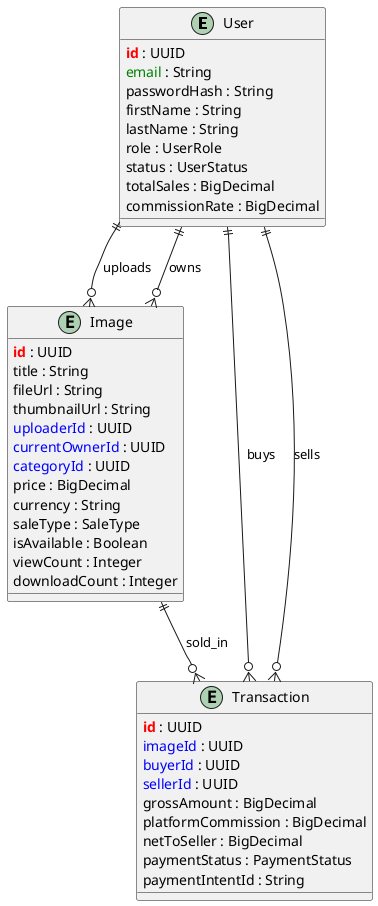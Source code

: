 @startuml Digital_Marketplace_Entities

!define primary_key(field) <b><color:red>field</color></b>
!define foreign_key(field) <color:blue>field</color>
!define unique_key(field) <color:green>field</color>

entity User {
  primary_key(id) : UUID
  unique_key(email) : String
  passwordHash : String
  firstName : String
  lastName : String
  role : UserRole
  status : UserStatus
  totalSales : BigDecimal
  commissionRate : BigDecimal
}

entity Image {
  primary_key(id) : UUID
  title : String
  fileUrl : String
  thumbnailUrl : String
  foreign_key(uploaderId) : UUID
  foreign_key(currentOwnerId) : UUID
  foreign_key(categoryId) : UUID
  price : BigDecimal
  currency : String
  saleType : SaleType
  isAvailable : Boolean
  viewCount : Integer
  downloadCount : Integer
}

entity Transaction {
  primary_key(id) : UUID
  foreign_key(imageId) : UUID
  foreign_key(buyerId) : UUID
  foreign_key(sellerId) : UUID
  grossAmount : BigDecimal
  platformCommission : BigDecimal
  netToSeller : BigDecimal
  paymentStatus : PaymentStatus
  paymentIntentId : String
}

User ||--o{ Image : uploads
User ||--o{ Image : owns
User ||--o{ Transaction : buys
User ||--o{ Transaction : sells
Image ||--o{ Transaction : sold_in

@enduml